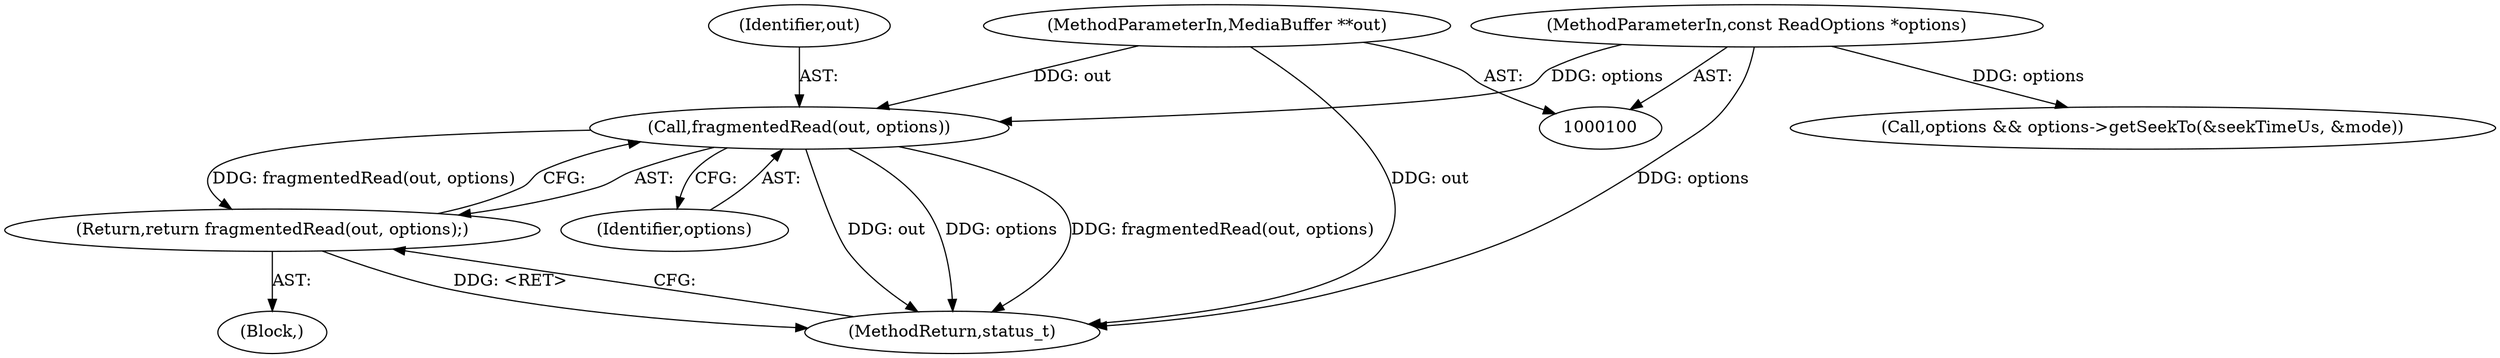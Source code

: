 digraph "0_Android_7a282fb64fef25349e9d341f102d9cea3bf75baf@pointer" {
"1000113" [label="(Call,fragmentedRead(out, options))"];
"1000101" [label="(MethodParameterIn,MediaBuffer **out)"];
"1000102" [label="(MethodParameterIn,const ReadOptions *options)"];
"1000112" [label="(Return,return fragmentedRead(out, options);)"];
"1000128" [label="(Call,options && options->getSeekTo(&seekTimeUs, &mode))"];
"1000111" [label="(Block,)"];
"1000112" [label="(Return,return fragmentedRead(out, options);)"];
"1000114" [label="(Identifier,out)"];
"1000115" [label="(Identifier,options)"];
"1000113" [label="(Call,fragmentedRead(out, options))"];
"1000766" [label="(MethodReturn,status_t)"];
"1000101" [label="(MethodParameterIn,MediaBuffer **out)"];
"1000102" [label="(MethodParameterIn,const ReadOptions *options)"];
"1000113" -> "1000112"  [label="AST: "];
"1000113" -> "1000115"  [label="CFG: "];
"1000114" -> "1000113"  [label="AST: "];
"1000115" -> "1000113"  [label="AST: "];
"1000112" -> "1000113"  [label="CFG: "];
"1000113" -> "1000766"  [label="DDG: out"];
"1000113" -> "1000766"  [label="DDG: options"];
"1000113" -> "1000766"  [label="DDG: fragmentedRead(out, options)"];
"1000113" -> "1000112"  [label="DDG: fragmentedRead(out, options)"];
"1000101" -> "1000113"  [label="DDG: out"];
"1000102" -> "1000113"  [label="DDG: options"];
"1000101" -> "1000100"  [label="AST: "];
"1000101" -> "1000766"  [label="DDG: out"];
"1000102" -> "1000100"  [label="AST: "];
"1000102" -> "1000766"  [label="DDG: options"];
"1000102" -> "1000128"  [label="DDG: options"];
"1000112" -> "1000111"  [label="AST: "];
"1000766" -> "1000112"  [label="CFG: "];
"1000112" -> "1000766"  [label="DDG: <RET>"];
}
